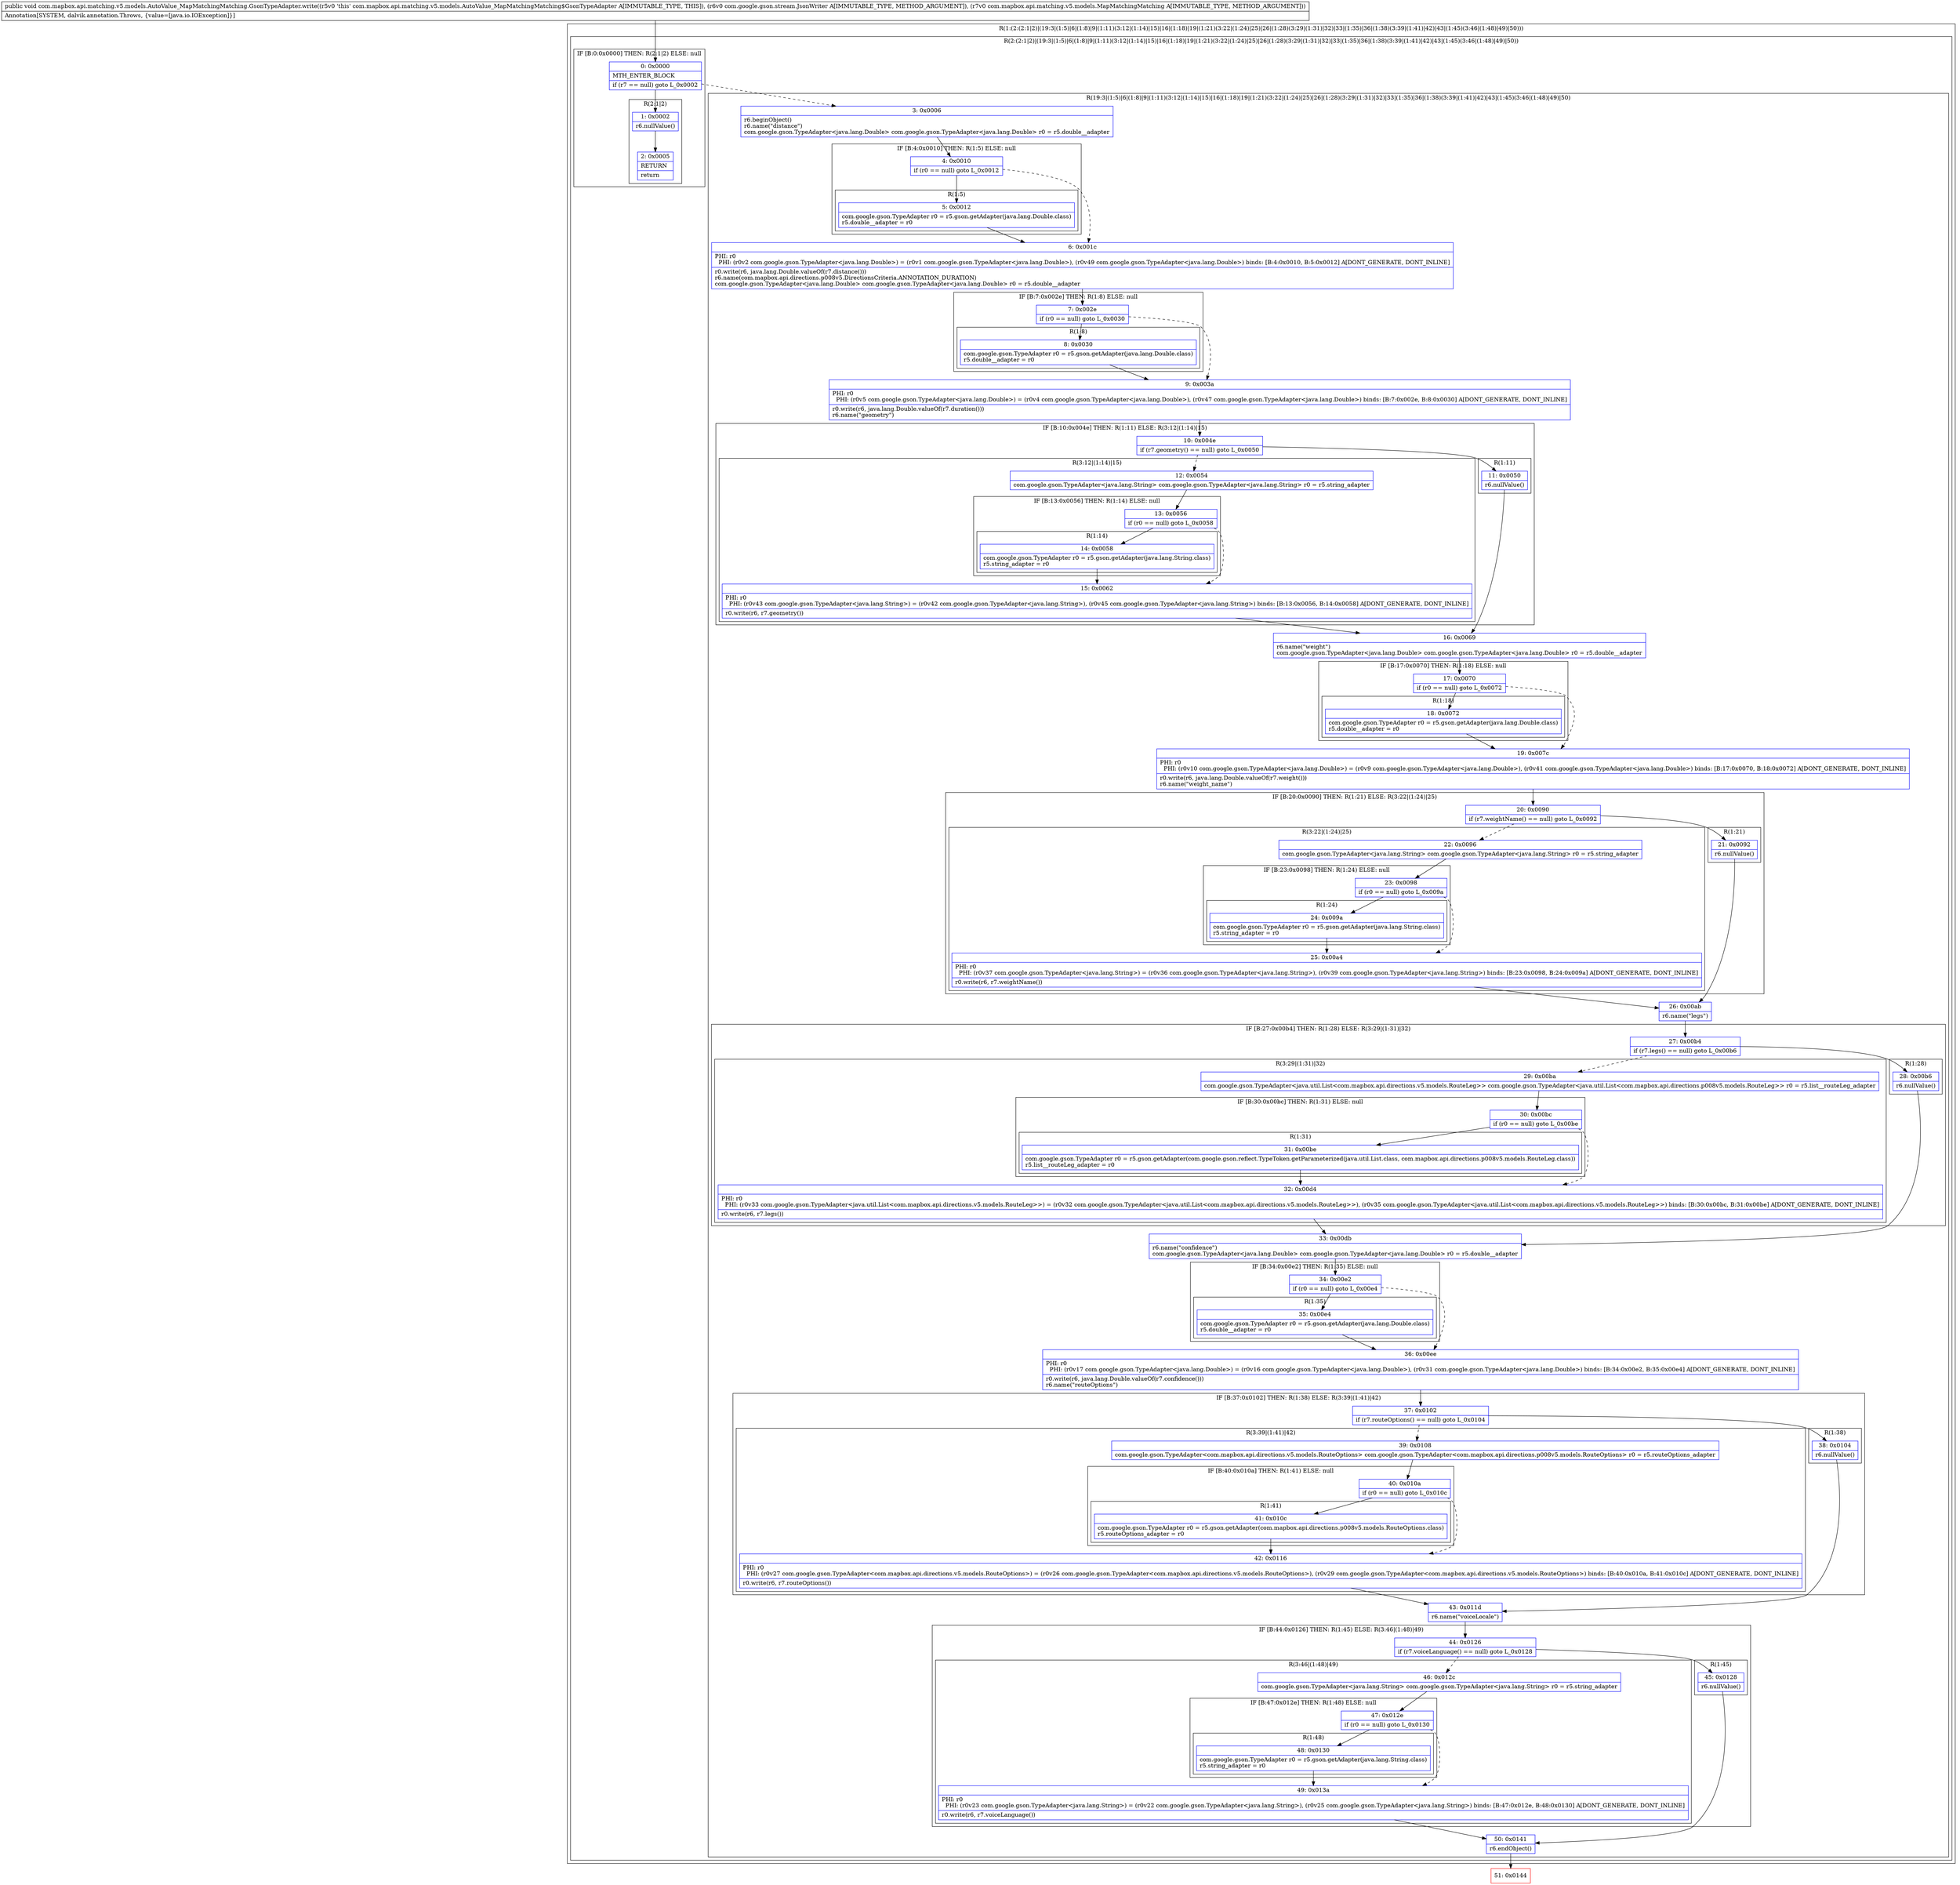 digraph "CFG forcom.mapbox.api.matching.v5.models.AutoValue_MapMatchingMatching.GsonTypeAdapter.write(Lcom\/google\/gson\/stream\/JsonWriter;Lcom\/mapbox\/api\/matching\/v5\/models\/MapMatchingMatching;)V" {
subgraph cluster_Region_1204499780 {
label = "R(1:(2:(2:1|2)|(19:3|(1:5)|6|(1:8)|9|(1:11)(3:12|(1:14)|15)|16|(1:18)|19|(1:21)(3:22|(1:24)|25)|26|(1:28)(3:29|(1:31)|32)|33|(1:35)|36|(1:38)(3:39|(1:41)|42)|43|(1:45)(3:46|(1:48)|49)|50)))";
node [shape=record,color=blue];
subgraph cluster_Region_1151942997 {
label = "R(2:(2:1|2)|(19:3|(1:5)|6|(1:8)|9|(1:11)(3:12|(1:14)|15)|16|(1:18)|19|(1:21)(3:22|(1:24)|25)|26|(1:28)(3:29|(1:31)|32)|33|(1:35)|36|(1:38)(3:39|(1:41)|42)|43|(1:45)(3:46|(1:48)|49)|50))";
node [shape=record,color=blue];
subgraph cluster_IfRegion_2065433228 {
label = "IF [B:0:0x0000] THEN: R(2:1|2) ELSE: null";
node [shape=record,color=blue];
Node_0 [shape=record,label="{0\:\ 0x0000|MTH_ENTER_BLOCK\l|if (r7 == null) goto L_0x0002\l}"];
subgraph cluster_Region_1499336700 {
label = "R(2:1|2)";
node [shape=record,color=blue];
Node_1 [shape=record,label="{1\:\ 0x0002|r6.nullValue()\l}"];
Node_2 [shape=record,label="{2\:\ 0x0005|RETURN\l|return\l}"];
}
}
subgraph cluster_Region_544983902 {
label = "R(19:3|(1:5)|6|(1:8)|9|(1:11)(3:12|(1:14)|15)|16|(1:18)|19|(1:21)(3:22|(1:24)|25)|26|(1:28)(3:29|(1:31)|32)|33|(1:35)|36|(1:38)(3:39|(1:41)|42)|43|(1:45)(3:46|(1:48)|49)|50)";
node [shape=record,color=blue];
Node_3 [shape=record,label="{3\:\ 0x0006|r6.beginObject()\lr6.name(\"distance\")\lcom.google.gson.TypeAdapter\<java.lang.Double\> com.google.gson.TypeAdapter\<java.lang.Double\> r0 = r5.double__adapter\l}"];
subgraph cluster_IfRegion_347851097 {
label = "IF [B:4:0x0010] THEN: R(1:5) ELSE: null";
node [shape=record,color=blue];
Node_4 [shape=record,label="{4\:\ 0x0010|if (r0 == null) goto L_0x0012\l}"];
subgraph cluster_Region_256632716 {
label = "R(1:5)";
node [shape=record,color=blue];
Node_5 [shape=record,label="{5\:\ 0x0012|com.google.gson.TypeAdapter r0 = r5.gson.getAdapter(java.lang.Double.class)\lr5.double__adapter = r0\l}"];
}
}
Node_6 [shape=record,label="{6\:\ 0x001c|PHI: r0 \l  PHI: (r0v2 com.google.gson.TypeAdapter\<java.lang.Double\>) = (r0v1 com.google.gson.TypeAdapter\<java.lang.Double\>), (r0v49 com.google.gson.TypeAdapter\<java.lang.Double\>) binds: [B:4:0x0010, B:5:0x0012] A[DONT_GENERATE, DONT_INLINE]\l|r0.write(r6, java.lang.Double.valueOf(r7.distance()))\lr6.name(com.mapbox.api.directions.p008v5.DirectionsCriteria.ANNOTATION_DURATION)\lcom.google.gson.TypeAdapter\<java.lang.Double\> com.google.gson.TypeAdapter\<java.lang.Double\> r0 = r5.double__adapter\l}"];
subgraph cluster_IfRegion_319985374 {
label = "IF [B:7:0x002e] THEN: R(1:8) ELSE: null";
node [shape=record,color=blue];
Node_7 [shape=record,label="{7\:\ 0x002e|if (r0 == null) goto L_0x0030\l}"];
subgraph cluster_Region_1833799954 {
label = "R(1:8)";
node [shape=record,color=blue];
Node_8 [shape=record,label="{8\:\ 0x0030|com.google.gson.TypeAdapter r0 = r5.gson.getAdapter(java.lang.Double.class)\lr5.double__adapter = r0\l}"];
}
}
Node_9 [shape=record,label="{9\:\ 0x003a|PHI: r0 \l  PHI: (r0v5 com.google.gson.TypeAdapter\<java.lang.Double\>) = (r0v4 com.google.gson.TypeAdapter\<java.lang.Double\>), (r0v47 com.google.gson.TypeAdapter\<java.lang.Double\>) binds: [B:7:0x002e, B:8:0x0030] A[DONT_GENERATE, DONT_INLINE]\l|r0.write(r6, java.lang.Double.valueOf(r7.duration()))\lr6.name(\"geometry\")\l}"];
subgraph cluster_IfRegion_1193373830 {
label = "IF [B:10:0x004e] THEN: R(1:11) ELSE: R(3:12|(1:14)|15)";
node [shape=record,color=blue];
Node_10 [shape=record,label="{10\:\ 0x004e|if (r7.geometry() == null) goto L_0x0050\l}"];
subgraph cluster_Region_1233924830 {
label = "R(1:11)";
node [shape=record,color=blue];
Node_11 [shape=record,label="{11\:\ 0x0050|r6.nullValue()\l}"];
}
subgraph cluster_Region_924712127 {
label = "R(3:12|(1:14)|15)";
node [shape=record,color=blue];
Node_12 [shape=record,label="{12\:\ 0x0054|com.google.gson.TypeAdapter\<java.lang.String\> com.google.gson.TypeAdapter\<java.lang.String\> r0 = r5.string_adapter\l}"];
subgraph cluster_IfRegion_920492847 {
label = "IF [B:13:0x0056] THEN: R(1:14) ELSE: null";
node [shape=record,color=blue];
Node_13 [shape=record,label="{13\:\ 0x0056|if (r0 == null) goto L_0x0058\l}"];
subgraph cluster_Region_1775176036 {
label = "R(1:14)";
node [shape=record,color=blue];
Node_14 [shape=record,label="{14\:\ 0x0058|com.google.gson.TypeAdapter r0 = r5.gson.getAdapter(java.lang.String.class)\lr5.string_adapter = r0\l}"];
}
}
Node_15 [shape=record,label="{15\:\ 0x0062|PHI: r0 \l  PHI: (r0v43 com.google.gson.TypeAdapter\<java.lang.String\>) = (r0v42 com.google.gson.TypeAdapter\<java.lang.String\>), (r0v45 com.google.gson.TypeAdapter\<java.lang.String\>) binds: [B:13:0x0056, B:14:0x0058] A[DONT_GENERATE, DONT_INLINE]\l|r0.write(r6, r7.geometry())\l}"];
}
}
Node_16 [shape=record,label="{16\:\ 0x0069|r6.name(\"weight\")\lcom.google.gson.TypeAdapter\<java.lang.Double\> com.google.gson.TypeAdapter\<java.lang.Double\> r0 = r5.double__adapter\l}"];
subgraph cluster_IfRegion_151948441 {
label = "IF [B:17:0x0070] THEN: R(1:18) ELSE: null";
node [shape=record,color=blue];
Node_17 [shape=record,label="{17\:\ 0x0070|if (r0 == null) goto L_0x0072\l}"];
subgraph cluster_Region_1135965367 {
label = "R(1:18)";
node [shape=record,color=blue];
Node_18 [shape=record,label="{18\:\ 0x0072|com.google.gson.TypeAdapter r0 = r5.gson.getAdapter(java.lang.Double.class)\lr5.double__adapter = r0\l}"];
}
}
Node_19 [shape=record,label="{19\:\ 0x007c|PHI: r0 \l  PHI: (r0v10 com.google.gson.TypeAdapter\<java.lang.Double\>) = (r0v9 com.google.gson.TypeAdapter\<java.lang.Double\>), (r0v41 com.google.gson.TypeAdapter\<java.lang.Double\>) binds: [B:17:0x0070, B:18:0x0072] A[DONT_GENERATE, DONT_INLINE]\l|r0.write(r6, java.lang.Double.valueOf(r7.weight()))\lr6.name(\"weight_name\")\l}"];
subgraph cluster_IfRegion_1377784065 {
label = "IF [B:20:0x0090] THEN: R(1:21) ELSE: R(3:22|(1:24)|25)";
node [shape=record,color=blue];
Node_20 [shape=record,label="{20\:\ 0x0090|if (r7.weightName() == null) goto L_0x0092\l}"];
subgraph cluster_Region_2073527633 {
label = "R(1:21)";
node [shape=record,color=blue];
Node_21 [shape=record,label="{21\:\ 0x0092|r6.nullValue()\l}"];
}
subgraph cluster_Region_1748424535 {
label = "R(3:22|(1:24)|25)";
node [shape=record,color=blue];
Node_22 [shape=record,label="{22\:\ 0x0096|com.google.gson.TypeAdapter\<java.lang.String\> com.google.gson.TypeAdapter\<java.lang.String\> r0 = r5.string_adapter\l}"];
subgraph cluster_IfRegion_1947264758 {
label = "IF [B:23:0x0098] THEN: R(1:24) ELSE: null";
node [shape=record,color=blue];
Node_23 [shape=record,label="{23\:\ 0x0098|if (r0 == null) goto L_0x009a\l}"];
subgraph cluster_Region_970768944 {
label = "R(1:24)";
node [shape=record,color=blue];
Node_24 [shape=record,label="{24\:\ 0x009a|com.google.gson.TypeAdapter r0 = r5.gson.getAdapter(java.lang.String.class)\lr5.string_adapter = r0\l}"];
}
}
Node_25 [shape=record,label="{25\:\ 0x00a4|PHI: r0 \l  PHI: (r0v37 com.google.gson.TypeAdapter\<java.lang.String\>) = (r0v36 com.google.gson.TypeAdapter\<java.lang.String\>), (r0v39 com.google.gson.TypeAdapter\<java.lang.String\>) binds: [B:23:0x0098, B:24:0x009a] A[DONT_GENERATE, DONT_INLINE]\l|r0.write(r6, r7.weightName())\l}"];
}
}
Node_26 [shape=record,label="{26\:\ 0x00ab|r6.name(\"legs\")\l}"];
subgraph cluster_IfRegion_931033061 {
label = "IF [B:27:0x00b4] THEN: R(1:28) ELSE: R(3:29|(1:31)|32)";
node [shape=record,color=blue];
Node_27 [shape=record,label="{27\:\ 0x00b4|if (r7.legs() == null) goto L_0x00b6\l}"];
subgraph cluster_Region_525119766 {
label = "R(1:28)";
node [shape=record,color=blue];
Node_28 [shape=record,label="{28\:\ 0x00b6|r6.nullValue()\l}"];
}
subgraph cluster_Region_1545708370 {
label = "R(3:29|(1:31)|32)";
node [shape=record,color=blue];
Node_29 [shape=record,label="{29\:\ 0x00ba|com.google.gson.TypeAdapter\<java.util.List\<com.mapbox.api.directions.v5.models.RouteLeg\>\> com.google.gson.TypeAdapter\<java.util.List\<com.mapbox.api.directions.p008v5.models.RouteLeg\>\> r0 = r5.list__routeLeg_adapter\l}"];
subgraph cluster_IfRegion_828264977 {
label = "IF [B:30:0x00bc] THEN: R(1:31) ELSE: null";
node [shape=record,color=blue];
Node_30 [shape=record,label="{30\:\ 0x00bc|if (r0 == null) goto L_0x00be\l}"];
subgraph cluster_Region_1465080415 {
label = "R(1:31)";
node [shape=record,color=blue];
Node_31 [shape=record,label="{31\:\ 0x00be|com.google.gson.TypeAdapter r0 = r5.gson.getAdapter(com.google.gson.reflect.TypeToken.getParameterized(java.util.List.class, com.mapbox.api.directions.p008v5.models.RouteLeg.class))\lr5.list__routeLeg_adapter = r0\l}"];
}
}
Node_32 [shape=record,label="{32\:\ 0x00d4|PHI: r0 \l  PHI: (r0v33 com.google.gson.TypeAdapter\<java.util.List\<com.mapbox.api.directions.v5.models.RouteLeg\>\>) = (r0v32 com.google.gson.TypeAdapter\<java.util.List\<com.mapbox.api.directions.v5.models.RouteLeg\>\>), (r0v35 com.google.gson.TypeAdapter\<java.util.List\<com.mapbox.api.directions.v5.models.RouteLeg\>\>) binds: [B:30:0x00bc, B:31:0x00be] A[DONT_GENERATE, DONT_INLINE]\l|r0.write(r6, r7.legs())\l}"];
}
}
Node_33 [shape=record,label="{33\:\ 0x00db|r6.name(\"confidence\")\lcom.google.gson.TypeAdapter\<java.lang.Double\> com.google.gson.TypeAdapter\<java.lang.Double\> r0 = r5.double__adapter\l}"];
subgraph cluster_IfRegion_266967578 {
label = "IF [B:34:0x00e2] THEN: R(1:35) ELSE: null";
node [shape=record,color=blue];
Node_34 [shape=record,label="{34\:\ 0x00e2|if (r0 == null) goto L_0x00e4\l}"];
subgraph cluster_Region_139086251 {
label = "R(1:35)";
node [shape=record,color=blue];
Node_35 [shape=record,label="{35\:\ 0x00e4|com.google.gson.TypeAdapter r0 = r5.gson.getAdapter(java.lang.Double.class)\lr5.double__adapter = r0\l}"];
}
}
Node_36 [shape=record,label="{36\:\ 0x00ee|PHI: r0 \l  PHI: (r0v17 com.google.gson.TypeAdapter\<java.lang.Double\>) = (r0v16 com.google.gson.TypeAdapter\<java.lang.Double\>), (r0v31 com.google.gson.TypeAdapter\<java.lang.Double\>) binds: [B:34:0x00e2, B:35:0x00e4] A[DONT_GENERATE, DONT_INLINE]\l|r0.write(r6, java.lang.Double.valueOf(r7.confidence()))\lr6.name(\"routeOptions\")\l}"];
subgraph cluster_IfRegion_938704039 {
label = "IF [B:37:0x0102] THEN: R(1:38) ELSE: R(3:39|(1:41)|42)";
node [shape=record,color=blue];
Node_37 [shape=record,label="{37\:\ 0x0102|if (r7.routeOptions() == null) goto L_0x0104\l}"];
subgraph cluster_Region_1888078341 {
label = "R(1:38)";
node [shape=record,color=blue];
Node_38 [shape=record,label="{38\:\ 0x0104|r6.nullValue()\l}"];
}
subgraph cluster_Region_52497170 {
label = "R(3:39|(1:41)|42)";
node [shape=record,color=blue];
Node_39 [shape=record,label="{39\:\ 0x0108|com.google.gson.TypeAdapter\<com.mapbox.api.directions.v5.models.RouteOptions\> com.google.gson.TypeAdapter\<com.mapbox.api.directions.p008v5.models.RouteOptions\> r0 = r5.routeOptions_adapter\l}"];
subgraph cluster_IfRegion_1206110815 {
label = "IF [B:40:0x010a] THEN: R(1:41) ELSE: null";
node [shape=record,color=blue];
Node_40 [shape=record,label="{40\:\ 0x010a|if (r0 == null) goto L_0x010c\l}"];
subgraph cluster_Region_1851855197 {
label = "R(1:41)";
node [shape=record,color=blue];
Node_41 [shape=record,label="{41\:\ 0x010c|com.google.gson.TypeAdapter r0 = r5.gson.getAdapter(com.mapbox.api.directions.p008v5.models.RouteOptions.class)\lr5.routeOptions_adapter = r0\l}"];
}
}
Node_42 [shape=record,label="{42\:\ 0x0116|PHI: r0 \l  PHI: (r0v27 com.google.gson.TypeAdapter\<com.mapbox.api.directions.v5.models.RouteOptions\>) = (r0v26 com.google.gson.TypeAdapter\<com.mapbox.api.directions.v5.models.RouteOptions\>), (r0v29 com.google.gson.TypeAdapter\<com.mapbox.api.directions.v5.models.RouteOptions\>) binds: [B:40:0x010a, B:41:0x010c] A[DONT_GENERATE, DONT_INLINE]\l|r0.write(r6, r7.routeOptions())\l}"];
}
}
Node_43 [shape=record,label="{43\:\ 0x011d|r6.name(\"voiceLocale\")\l}"];
subgraph cluster_IfRegion_877433526 {
label = "IF [B:44:0x0126] THEN: R(1:45) ELSE: R(3:46|(1:48)|49)";
node [shape=record,color=blue];
Node_44 [shape=record,label="{44\:\ 0x0126|if (r7.voiceLanguage() == null) goto L_0x0128\l}"];
subgraph cluster_Region_1324503336 {
label = "R(1:45)";
node [shape=record,color=blue];
Node_45 [shape=record,label="{45\:\ 0x0128|r6.nullValue()\l}"];
}
subgraph cluster_Region_1729189788 {
label = "R(3:46|(1:48)|49)";
node [shape=record,color=blue];
Node_46 [shape=record,label="{46\:\ 0x012c|com.google.gson.TypeAdapter\<java.lang.String\> com.google.gson.TypeAdapter\<java.lang.String\> r0 = r5.string_adapter\l}"];
subgraph cluster_IfRegion_1088118873 {
label = "IF [B:47:0x012e] THEN: R(1:48) ELSE: null";
node [shape=record,color=blue];
Node_47 [shape=record,label="{47\:\ 0x012e|if (r0 == null) goto L_0x0130\l}"];
subgraph cluster_Region_436630947 {
label = "R(1:48)";
node [shape=record,color=blue];
Node_48 [shape=record,label="{48\:\ 0x0130|com.google.gson.TypeAdapter r0 = r5.gson.getAdapter(java.lang.String.class)\lr5.string_adapter = r0\l}"];
}
}
Node_49 [shape=record,label="{49\:\ 0x013a|PHI: r0 \l  PHI: (r0v23 com.google.gson.TypeAdapter\<java.lang.String\>) = (r0v22 com.google.gson.TypeAdapter\<java.lang.String\>), (r0v25 com.google.gson.TypeAdapter\<java.lang.String\>) binds: [B:47:0x012e, B:48:0x0130] A[DONT_GENERATE, DONT_INLINE]\l|r0.write(r6, r7.voiceLanguage())\l}"];
}
}
Node_50 [shape=record,label="{50\:\ 0x0141|r6.endObject()\l}"];
}
}
}
Node_51 [shape=record,color=red,label="{51\:\ 0x0144}"];
MethodNode[shape=record,label="{public void com.mapbox.api.matching.v5.models.AutoValue_MapMatchingMatching.GsonTypeAdapter.write((r5v0 'this' com.mapbox.api.matching.v5.models.AutoValue_MapMatchingMatching$GsonTypeAdapter A[IMMUTABLE_TYPE, THIS]), (r6v0 com.google.gson.stream.JsonWriter A[IMMUTABLE_TYPE, METHOD_ARGUMENT]), (r7v0 com.mapbox.api.matching.v5.models.MapMatchingMatching A[IMMUTABLE_TYPE, METHOD_ARGUMENT]))  | Annotation[SYSTEM, dalvik.annotation.Throws, \{value=[java.io.IOException]\}]\l}"];
MethodNode -> Node_0;
Node_0 -> Node_1;
Node_0 -> Node_3[style=dashed];
Node_1 -> Node_2;
Node_3 -> Node_4;
Node_4 -> Node_5;
Node_4 -> Node_6[style=dashed];
Node_5 -> Node_6;
Node_6 -> Node_7;
Node_7 -> Node_8;
Node_7 -> Node_9[style=dashed];
Node_8 -> Node_9;
Node_9 -> Node_10;
Node_10 -> Node_11;
Node_10 -> Node_12[style=dashed];
Node_11 -> Node_16;
Node_12 -> Node_13;
Node_13 -> Node_14;
Node_13 -> Node_15[style=dashed];
Node_14 -> Node_15;
Node_15 -> Node_16;
Node_16 -> Node_17;
Node_17 -> Node_18;
Node_17 -> Node_19[style=dashed];
Node_18 -> Node_19;
Node_19 -> Node_20;
Node_20 -> Node_21;
Node_20 -> Node_22[style=dashed];
Node_21 -> Node_26;
Node_22 -> Node_23;
Node_23 -> Node_24;
Node_23 -> Node_25[style=dashed];
Node_24 -> Node_25;
Node_25 -> Node_26;
Node_26 -> Node_27;
Node_27 -> Node_28;
Node_27 -> Node_29[style=dashed];
Node_28 -> Node_33;
Node_29 -> Node_30;
Node_30 -> Node_31;
Node_30 -> Node_32[style=dashed];
Node_31 -> Node_32;
Node_32 -> Node_33;
Node_33 -> Node_34;
Node_34 -> Node_35;
Node_34 -> Node_36[style=dashed];
Node_35 -> Node_36;
Node_36 -> Node_37;
Node_37 -> Node_38;
Node_37 -> Node_39[style=dashed];
Node_38 -> Node_43;
Node_39 -> Node_40;
Node_40 -> Node_41;
Node_40 -> Node_42[style=dashed];
Node_41 -> Node_42;
Node_42 -> Node_43;
Node_43 -> Node_44;
Node_44 -> Node_45;
Node_44 -> Node_46[style=dashed];
Node_45 -> Node_50;
Node_46 -> Node_47;
Node_47 -> Node_48;
Node_47 -> Node_49[style=dashed];
Node_48 -> Node_49;
Node_49 -> Node_50;
Node_50 -> Node_51;
}

